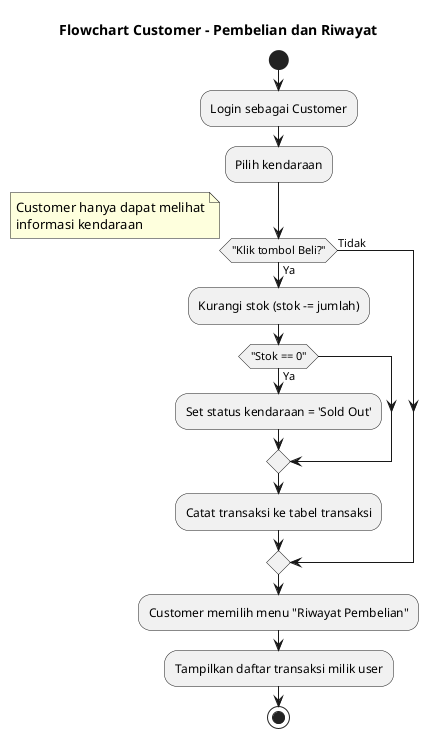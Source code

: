 @startuml
title Flowchart Customer - Pembelian dan Riwayat

start
:Login sebagai Customer;
:Pilih kendaraan;

if ("Klik tombol Beli?") then (Ya)
    :Kurangi stok (stok -= jumlah);
    if ("Stok == 0") then (Ya)
        :Set status kendaraan = 'Sold Out';
    endif
    :Catat transaksi ke tabel transaksi;
else (Tidak)
    note right
    Customer hanya dapat melihat
    informasi kendaraan
    end note
endif

:Customer memilih menu "Riwayat Pembelian";
:Tampilkan daftar transaksi milik user;

stop
@enduml